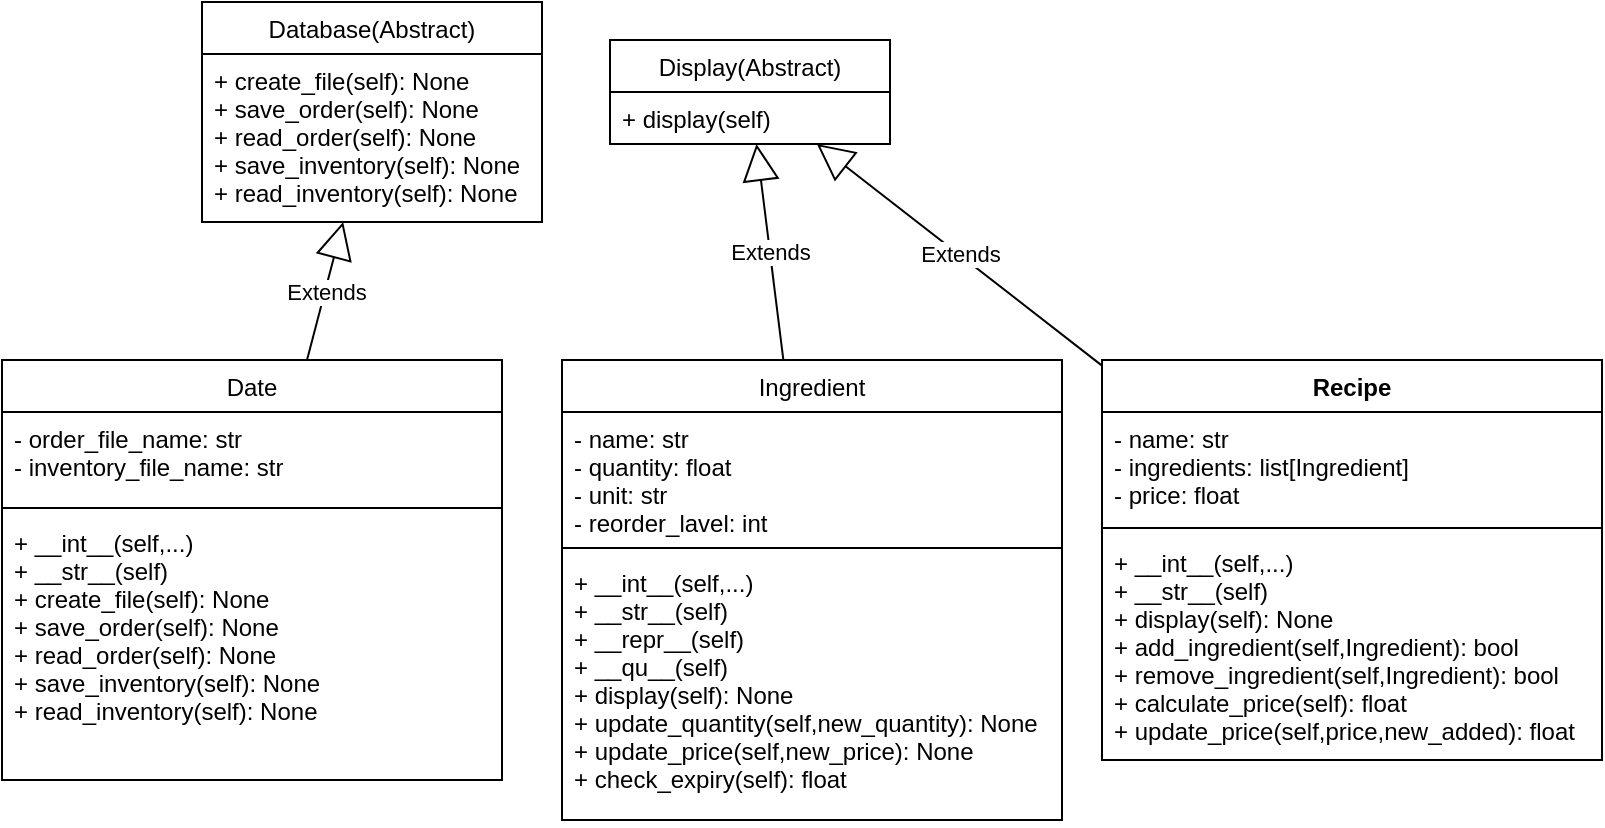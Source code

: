 <mxfile>
    <diagram id="J7m0HLziaFzGGJ3oxKKx" name="Page-1">
        <mxGraphModel dx="1691" dy="555" grid="1" gridSize="10" guides="1" tooltips="1" connect="1" arrows="1" fold="1" page="1" pageScale="1" pageWidth="827" pageHeight="1169" math="0" shadow="0">
            <root>
                <mxCell id="0"/>
                <mxCell id="1" parent="0"/>
                <mxCell id="2" value="Recipe" style="swimlane;fontStyle=1;align=center;verticalAlign=top;childLayout=stackLayout;horizontal=1;startSize=26;horizontalStack=0;resizeParent=1;resizeParentMax=0;resizeLast=0;collapsible=1;marginBottom=0;" parent="1" vertex="1">
                    <mxGeometry x="110" y="229" width="250" height="200" as="geometry"/>
                </mxCell>
                <mxCell id="3" value="- name: str&#10;- ingredients: list[Ingredient]&#10;- price: float" style="text;strokeColor=none;fillColor=none;align=left;verticalAlign=top;spacingLeft=4;spacingRight=4;overflow=hidden;rotatable=0;points=[[0,0.5],[1,0.5]];portConstraint=eastwest;" parent="2" vertex="1">
                    <mxGeometry y="26" width="250" height="54" as="geometry"/>
                </mxCell>
                <mxCell id="4" value="" style="line;strokeWidth=1;fillColor=none;align=left;verticalAlign=middle;spacingTop=-1;spacingLeft=3;spacingRight=3;rotatable=0;labelPosition=right;points=[];portConstraint=eastwest;strokeColor=inherit;" parent="2" vertex="1">
                    <mxGeometry y="80" width="250" height="8" as="geometry"/>
                </mxCell>
                <mxCell id="5" value="+ __int__(self,...)&#10;+ __str__(self)&#10;+ display(self): None&#10;+ add_ingredient(self,Ingredient): bool&#10;+ remove_ingredient(self,Ingredient): bool&#10;+ calculate_price(self): float&#10;+ update_price(self,price,new_added): float" style="text;strokeColor=none;fillColor=none;align=left;verticalAlign=top;spacingLeft=4;spacingRight=4;overflow=hidden;rotatable=0;points=[[0,0.5],[1,0.5]];portConstraint=eastwest;" parent="2" vertex="1">
                    <mxGeometry y="88" width="250" height="112" as="geometry"/>
                </mxCell>
                <mxCell id="10" value="Display(Abstract)" style="swimlane;fontStyle=0;childLayout=stackLayout;horizontal=1;startSize=26;fillColor=none;horizontalStack=0;resizeParent=1;resizeParentMax=0;resizeLast=0;collapsible=1;marginBottom=0;" parent="1" vertex="1">
                    <mxGeometry x="-136" y="69" width="140" height="52" as="geometry"/>
                </mxCell>
                <mxCell id="12" value="+ display(self)" style="text;strokeColor=none;fillColor=none;align=left;verticalAlign=top;spacingLeft=4;spacingRight=4;overflow=hidden;rotatable=0;points=[[0,0.5],[1,0.5]];portConstraint=eastwest;" parent="10" vertex="1">
                    <mxGeometry y="26" width="140" height="26" as="geometry"/>
                </mxCell>
                <mxCell id="14" value="Ingredient" style="swimlane;fontStyle=0;align=center;verticalAlign=top;childLayout=stackLayout;horizontal=1;startSize=26;horizontalStack=0;resizeParent=1;resizeParentMax=0;resizeLast=0;collapsible=1;marginBottom=0;" parent="1" vertex="1">
                    <mxGeometry x="-160" y="229" width="250" height="230" as="geometry"/>
                </mxCell>
                <mxCell id="15" value="- name: str&#10;- quantity: float&#10;- unit: str&#10;- reorder_lavel: int" style="text;strokeColor=none;fillColor=none;align=left;verticalAlign=top;spacingLeft=4;spacingRight=4;overflow=hidden;rotatable=0;points=[[0,0.5],[1,0.5]];portConstraint=eastwest;" parent="14" vertex="1">
                    <mxGeometry y="26" width="250" height="64" as="geometry"/>
                </mxCell>
                <mxCell id="16" value="" style="line;strokeWidth=1;fillColor=none;align=left;verticalAlign=middle;spacingTop=-1;spacingLeft=3;spacingRight=3;rotatable=0;labelPosition=right;points=[];portConstraint=eastwest;strokeColor=inherit;" parent="14" vertex="1">
                    <mxGeometry y="90" width="250" height="8" as="geometry"/>
                </mxCell>
                <mxCell id="17" value="+ __int__(self,...)&#10;+ __str__(self)&#10;+ __repr__(self)&#10;+ __qu__(self)&#10;+ display(self): None&#10;+ update_quantity(self,new_quantity): None&#10;+ update_price(self,new_price): None&#10;+ check_expiry(self): float" style="text;strokeColor=none;fillColor=none;align=left;verticalAlign=top;spacingLeft=4;spacingRight=4;overflow=hidden;rotatable=0;points=[[0,0.5],[1,0.5]];portConstraint=eastwest;" parent="14" vertex="1">
                    <mxGeometry y="98" width="250" height="132" as="geometry"/>
                </mxCell>
                <mxCell id="18" value="Database(Abstract)" style="swimlane;fontStyle=0;childLayout=stackLayout;horizontal=1;startSize=26;fillColor=none;horizontalStack=0;resizeParent=1;resizeParentMax=0;resizeLast=0;collapsible=1;marginBottom=0;" parent="1" vertex="1">
                    <mxGeometry x="-340" y="50" width="170" height="110" as="geometry"/>
                </mxCell>
                <mxCell id="19" value="+ create_file(self): None&#10;+ save_order(self): None&#10;+ read_order(self): None&#10;+ save_inventory(self): None&#10;+ read_inventory(self): None" style="text;strokeColor=none;fillColor=none;align=left;verticalAlign=top;spacingLeft=4;spacingRight=4;overflow=hidden;rotatable=0;points=[[0,0.5],[1,0.5]];portConstraint=eastwest;" parent="18" vertex="1">
                    <mxGeometry y="26" width="170" height="84" as="geometry"/>
                </mxCell>
                <mxCell id="20" value="Date" style="swimlane;fontStyle=0;align=center;verticalAlign=top;childLayout=stackLayout;horizontal=1;startSize=26;horizontalStack=0;resizeParent=1;resizeParentMax=0;resizeLast=0;collapsible=1;marginBottom=0;" parent="1" vertex="1">
                    <mxGeometry x="-440" y="229" width="250" height="210" as="geometry"/>
                </mxCell>
                <mxCell id="21" value="- order_file_name: str&#10;- inventory_file_name: str" style="text;strokeColor=none;fillColor=none;align=left;verticalAlign=top;spacingLeft=4;spacingRight=4;overflow=hidden;rotatable=0;points=[[0,0.5],[1,0.5]];portConstraint=eastwest;" parent="20" vertex="1">
                    <mxGeometry y="26" width="250" height="44" as="geometry"/>
                </mxCell>
                <mxCell id="22" value="" style="line;strokeWidth=1;fillColor=none;align=left;verticalAlign=middle;spacingTop=-1;spacingLeft=3;spacingRight=3;rotatable=0;labelPosition=right;points=[];portConstraint=eastwest;strokeColor=inherit;" parent="20" vertex="1">
                    <mxGeometry y="70" width="250" height="8" as="geometry"/>
                </mxCell>
                <mxCell id="23" value="+ __int__(self,...)&#10;+ __str__(self)&#10;+ create_file(self): None&#10;+ save_order(self): None&#10;+ read_order(self): None&#10;+ save_inventory(self): None&#10;+ read_inventory(self): None" style="text;strokeColor=none;fillColor=none;align=left;verticalAlign=top;spacingLeft=4;spacingRight=4;overflow=hidden;rotatable=0;points=[[0,0.5],[1,0.5]];portConstraint=eastwest;" parent="20" vertex="1">
                    <mxGeometry y="78" width="250" height="132" as="geometry"/>
                </mxCell>
                <mxCell id="24" value="Extends" style="endArrow=block;endSize=16;endFill=0;html=1;" parent="1" source="20" target="18" edge="1">
                    <mxGeometry width="160" relative="1" as="geometry">
                        <mxPoint x="-90" y="289" as="sourcePoint"/>
                        <mxPoint x="-150" y="179" as="targetPoint"/>
                    </mxGeometry>
                </mxCell>
                <mxCell id="25" value="Extends" style="endArrow=block;endSize=16;endFill=0;html=1;" parent="1" source="14" target="10" edge="1">
                    <mxGeometry width="160" relative="1" as="geometry">
                        <mxPoint x="-277.489" y="239" as="sourcePoint"/>
                        <mxPoint x="-259.41" y="170" as="targetPoint"/>
                    </mxGeometry>
                </mxCell>
                <mxCell id="26" value="Extends" style="endArrow=block;endSize=16;endFill=0;html=1;" parent="1" source="2" target="10" edge="1">
                    <mxGeometry width="160" relative="1" as="geometry">
                        <mxPoint x="-39.317" y="239" as="sourcePoint"/>
                        <mxPoint x="-52.763" y="131" as="targetPoint"/>
                    </mxGeometry>
                </mxCell>
            </root>
        </mxGraphModel>
    </diagram>
</mxfile>